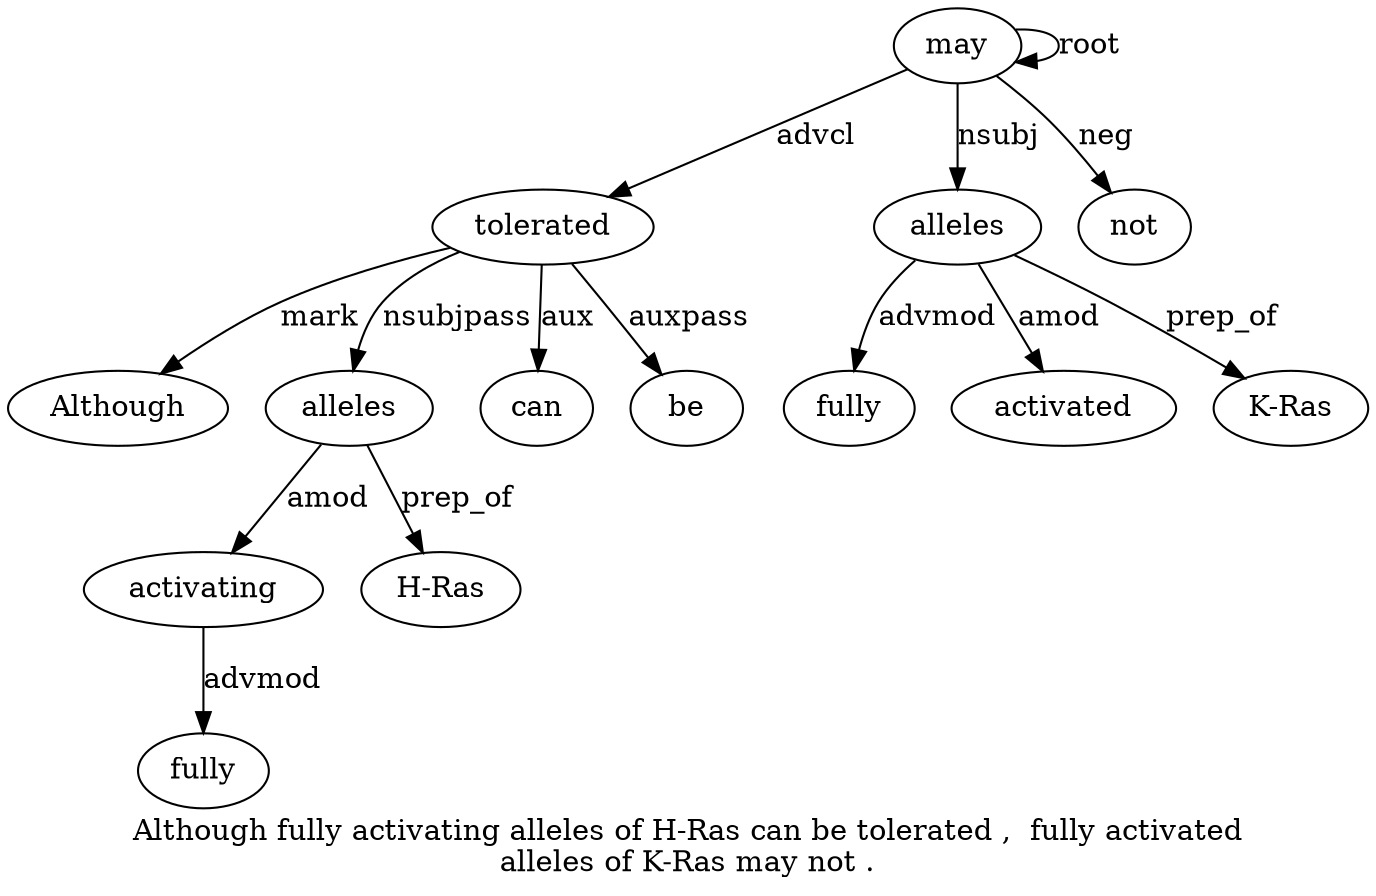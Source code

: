 digraph "Although fully activating alleles of H-Ras can be tolerated ,  fully activated alleles of K-Ras may not ." {
label="Although fully activating alleles of H-Ras can be tolerated ,  fully activated
alleles of K-Ras may not .";
tolerated9 [style=filled, fillcolor=white, label=tolerated];
Although1 [style=filled, fillcolor=white, label=Although];
tolerated9 -> Although1  [label=mark];
activating3 [style=filled, fillcolor=white, label=activating];
fully2 [style=filled, fillcolor=white, label=fully];
activating3 -> fully2  [label=advmod];
alleles4 [style=filled, fillcolor=white, label=alleles];
alleles4 -> activating3  [label=amod];
tolerated9 -> alleles4  [label=nsubjpass];
"H-Ras6" [style=filled, fillcolor=white, label="H-Ras"];
alleles4 -> "H-Ras6"  [label=prep_of];
can7 [style=filled, fillcolor=white, label=can];
tolerated9 -> can7  [label=aux];
be8 [style=filled, fillcolor=white, label=be];
tolerated9 -> be8  [label=auxpass];
may16 [style=filled, fillcolor=white, label=may];
may16 -> tolerated9  [label=advcl];
alleles13 [style=filled, fillcolor=white, label=alleles];
fully11 [style=filled, fillcolor=white, label=fully];
alleles13 -> fully11  [label=advmod];
activated12 [style=filled, fillcolor=white, label=activated];
alleles13 -> activated12  [label=amod];
may16 -> alleles13  [label=nsubj];
"K-Ras15" [style=filled, fillcolor=white, label="K-Ras"];
alleles13 -> "K-Ras15"  [label=prep_of];
may16 -> may16  [label=root];
not17 [style=filled, fillcolor=white, label=not];
may16 -> not17  [label=neg];
}
